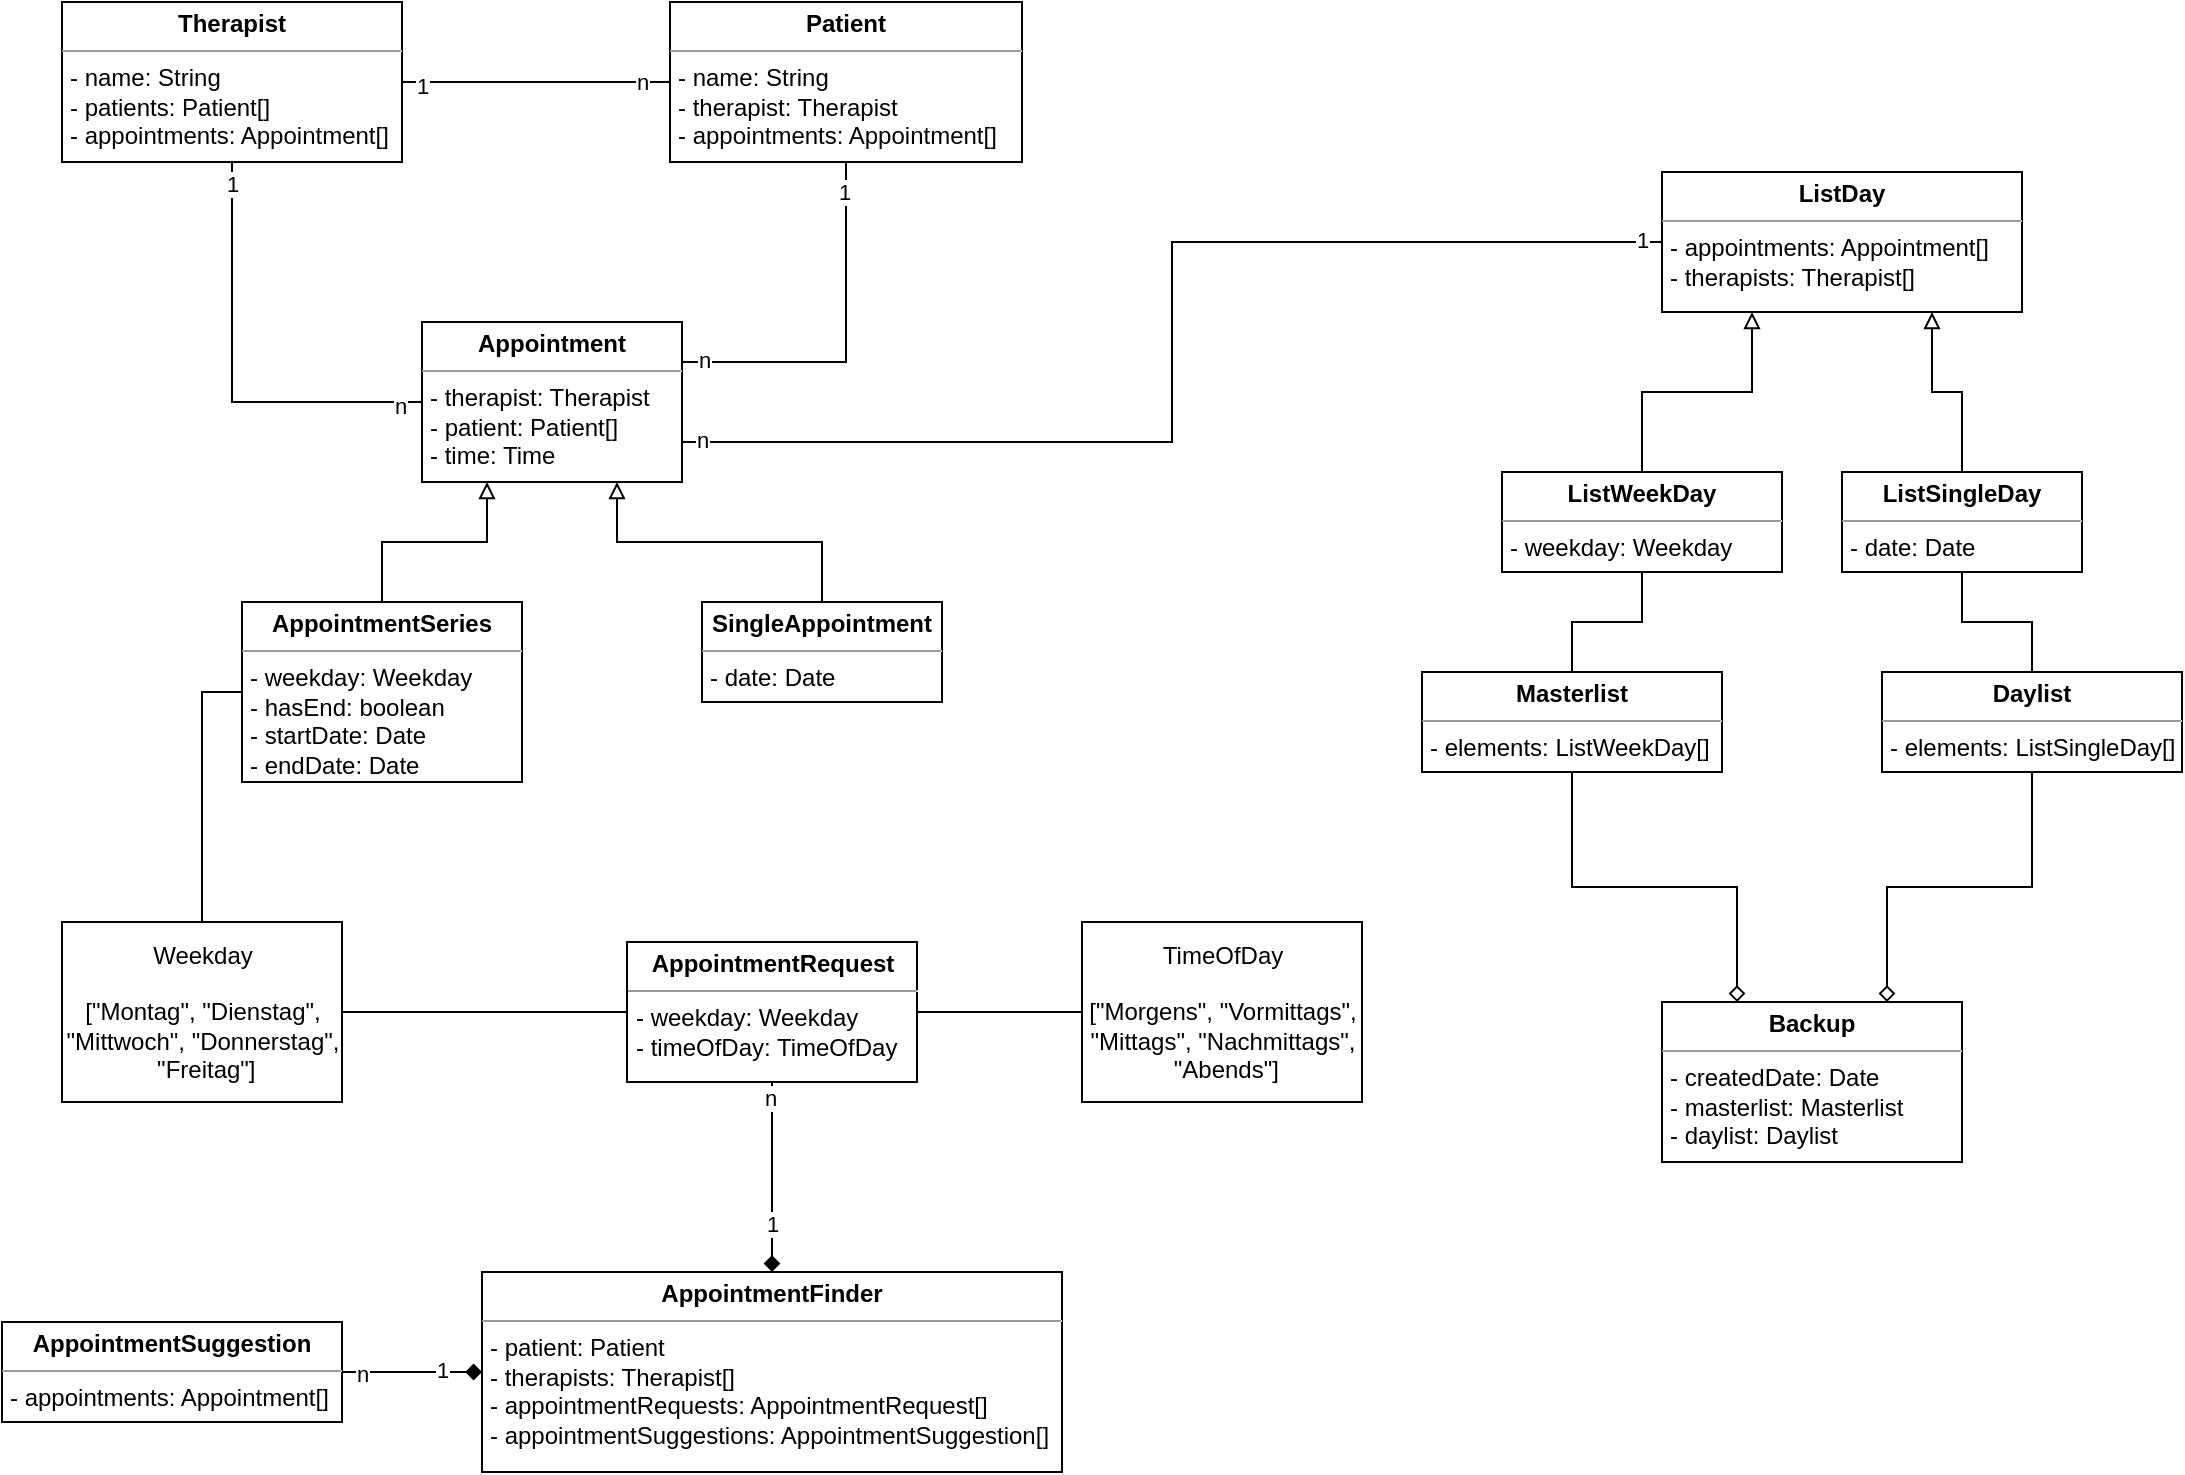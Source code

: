 <mxfile version="16.2.7" type="device"><diagram id="5_IC30oNy4ajmuIAjbog" name="Page-1"><mxGraphModel dx="1497" dy="802" grid="1" gridSize="10" guides="1" tooltips="1" connect="1" arrows="1" fold="1" page="1" pageScale="1" pageWidth="1169" pageHeight="827" math="0" shadow="0"><root><mxCell id="0"/><mxCell id="1" parent="0"/><mxCell id="iJ35UKWqu97u2thRW8kP-34" style="edgeStyle=orthogonalEdgeStyle;rounded=0;orthogonalLoop=1;jettySize=auto;html=1;exitX=1;exitY=0.5;exitDx=0;exitDy=0;entryX=0;entryY=0.5;entryDx=0;entryDy=0;endArrow=none;endFill=0;" edge="1" parent="1" source="iJ35UKWqu97u2thRW8kP-9" target="iJ35UKWqu97u2thRW8kP-33"><mxGeometry relative="1" as="geometry"/></mxCell><mxCell id="iJ35UKWqu97u2thRW8kP-9" value="Weekday&lt;br&gt;&lt;br&gt;[&quot;Montag&quot;, &quot;Dienstag&quot;, &lt;br&gt;&quot;Mittwoch&quot;, &quot;Donnerstag&quot;,&lt;br&gt;&amp;nbsp;&quot;Freitag&quot;]" style="html=1;align=center;verticalAlign=middle;rounded=0;absoluteArcSize=1;arcSize=10;dashed=0;" vertex="1" parent="1"><mxGeometry x="40" y="470" width="140" height="90" as="geometry"/></mxCell><mxCell id="iJ35UKWqu97u2thRW8kP-21" style="edgeStyle=orthogonalEdgeStyle;rounded=0;orthogonalLoop=1;jettySize=auto;html=1;exitX=1;exitY=0.25;exitDx=0;exitDy=0;entryX=0.5;entryY=1;entryDx=0;entryDy=0;endArrow=none;endFill=0;" edge="1" parent="1" source="iJ35UKWqu97u2thRW8kP-11" target="iJ35UKWqu97u2thRW8kP-12"><mxGeometry relative="1" as="geometry"/></mxCell><mxCell id="iJ35UKWqu97u2thRW8kP-24" value="n" style="edgeLabel;html=1;align=center;verticalAlign=middle;resizable=0;points=[];" vertex="1" connectable="0" parent="iJ35UKWqu97u2thRW8kP-21"><mxGeometry x="-0.882" y="1" relative="1" as="geometry"><mxPoint as="offset"/></mxGeometry></mxCell><mxCell id="iJ35UKWqu97u2thRW8kP-25" value="1" style="edgeLabel;html=1;align=center;verticalAlign=middle;resizable=0;points=[];" vertex="1" connectable="0" parent="iJ35UKWqu97u2thRW8kP-21"><mxGeometry x="0.84" y="1" relative="1" as="geometry"><mxPoint as="offset"/></mxGeometry></mxCell><mxCell id="iJ35UKWqu97u2thRW8kP-30" style="edgeStyle=orthogonalEdgeStyle;rounded=0;orthogonalLoop=1;jettySize=auto;html=1;exitX=0.25;exitY=1;exitDx=0;exitDy=0;entryX=0.5;entryY=0;entryDx=0;entryDy=0;endArrow=none;endFill=0;startArrow=block;startFill=0;" edge="1" parent="1" source="iJ35UKWqu97u2thRW8kP-11" target="iJ35UKWqu97u2thRW8kP-27"><mxGeometry relative="1" as="geometry"/></mxCell><mxCell id="iJ35UKWqu97u2thRW8kP-31" style="edgeStyle=orthogonalEdgeStyle;rounded=0;orthogonalLoop=1;jettySize=auto;html=1;exitX=0.75;exitY=1;exitDx=0;exitDy=0;entryX=0.5;entryY=0;entryDx=0;entryDy=0;endArrow=none;endFill=0;startArrow=block;startFill=0;" edge="1" parent="1" source="iJ35UKWqu97u2thRW8kP-11" target="iJ35UKWqu97u2thRW8kP-26"><mxGeometry relative="1" as="geometry"/></mxCell><mxCell id="iJ35UKWqu97u2thRW8kP-57" style="edgeStyle=orthogonalEdgeStyle;rounded=0;orthogonalLoop=1;jettySize=auto;html=1;exitX=1;exitY=0.75;exitDx=0;exitDy=0;startArrow=none;startFill=0;endArrow=none;endFill=0;entryX=0;entryY=0.5;entryDx=0;entryDy=0;" edge="1" parent="1" source="iJ35UKWqu97u2thRW8kP-11" target="iJ35UKWqu97u2thRW8kP-45"><mxGeometry relative="1" as="geometry"><mxPoint x="570" y="190" as="targetPoint"/></mxGeometry></mxCell><mxCell id="iJ35UKWqu97u2thRW8kP-58" value="1" style="edgeLabel;html=1;align=center;verticalAlign=middle;resizable=0;points=[];" vertex="1" connectable="0" parent="iJ35UKWqu97u2thRW8kP-57"><mxGeometry x="0.964" y="1" relative="1" as="geometry"><mxPoint as="offset"/></mxGeometry></mxCell><mxCell id="iJ35UKWqu97u2thRW8kP-59" value="n" style="edgeLabel;html=1;align=center;verticalAlign=middle;resizable=0;points=[];" vertex="1" connectable="0" parent="iJ35UKWqu97u2thRW8kP-57"><mxGeometry x="-0.968" y="1" relative="1" as="geometry"><mxPoint as="offset"/></mxGeometry></mxCell><mxCell id="iJ35UKWqu97u2thRW8kP-11" value="&lt;p style=&quot;margin: 0px ; margin-top: 4px ; text-align: center&quot;&gt;&lt;b&gt;Appointment&lt;/b&gt;&lt;br&gt;&lt;/p&gt;&lt;hr size=&quot;1&quot;&gt;&lt;p style=&quot;margin: 0px 0px 0px 4px&quot;&gt;- therapist: Therapist&lt;/p&gt;&lt;p style=&quot;margin: 0px 0px 0px 4px&quot;&gt;- patient: Patient[]&lt;/p&gt;&lt;p style=&quot;margin: 0px ; margin-left: 4px&quot;&gt;&lt;span&gt;- time: Time&lt;/span&gt;&lt;br&gt;&lt;/p&gt;&lt;p style=&quot;margin: 0px ; margin-left: 4px&quot;&gt;&lt;br&gt;&lt;/p&gt;" style="verticalAlign=top;align=left;overflow=fill;fontSize=12;fontFamily=Helvetica;html=1;" vertex="1" parent="1"><mxGeometry x="220" y="170" width="130" height="80" as="geometry"/></mxCell><mxCell id="iJ35UKWqu97u2thRW8kP-12" value="&lt;p style=&quot;margin: 0px ; margin-top: 4px ; text-align: center&quot;&gt;&lt;b&gt;Patient&lt;/b&gt;&lt;/p&gt;&lt;hr size=&quot;1&quot;&gt;&lt;p style=&quot;margin: 0px ; margin-left: 4px&quot;&gt;- name: String&lt;/p&gt;&lt;p style=&quot;margin: 0px ; margin-left: 4px&quot;&gt;- therapist: Therapist&lt;/p&gt;&lt;p style=&quot;margin: 0px 0px 0px 4px&quot;&gt;- appointments: Appointment[]&lt;/p&gt;&lt;p style=&quot;margin: 0px 0px 0px 4px&quot;&gt;&lt;br&gt;&lt;/p&gt;" style="verticalAlign=top;align=left;overflow=fill;fontSize=12;fontFamily=Helvetica;html=1;" vertex="1" parent="1"><mxGeometry x="344" y="10" width="176" height="80" as="geometry"/></mxCell><mxCell id="iJ35UKWqu97u2thRW8kP-15" value="" style="edgeStyle=orthogonalEdgeStyle;rounded=0;orthogonalLoop=1;jettySize=auto;html=1;entryX=0;entryY=0.5;entryDx=0;entryDy=0;endArrow=none;endFill=0;" edge="1" parent="1" source="iJ35UKWqu97u2thRW8kP-13" target="iJ35UKWqu97u2thRW8kP-12"><mxGeometry relative="1" as="geometry"><mxPoint x="260" y="100" as="targetPoint"/></mxGeometry></mxCell><mxCell id="iJ35UKWqu97u2thRW8kP-18" value="n" style="edgeLabel;html=1;align=center;verticalAlign=middle;resizable=0;points=[];" vertex="1" connectable="0" parent="iJ35UKWqu97u2thRW8kP-15"><mxGeometry x="0.789" relative="1" as="geometry"><mxPoint as="offset"/></mxGeometry></mxCell><mxCell id="iJ35UKWqu97u2thRW8kP-19" value="1" style="edgeLabel;html=1;align=center;verticalAlign=middle;resizable=0;points=[];" vertex="1" connectable="0" parent="iJ35UKWqu97u2thRW8kP-15"><mxGeometry x="-0.856" y="-2" relative="1" as="geometry"><mxPoint as="offset"/></mxGeometry></mxCell><mxCell id="iJ35UKWqu97u2thRW8kP-20" style="edgeStyle=orthogonalEdgeStyle;rounded=0;orthogonalLoop=1;jettySize=auto;html=1;exitX=0.5;exitY=1;exitDx=0;exitDy=0;entryX=0;entryY=0.5;entryDx=0;entryDy=0;endArrow=none;endFill=0;" edge="1" parent="1" source="iJ35UKWqu97u2thRW8kP-13" target="iJ35UKWqu97u2thRW8kP-11"><mxGeometry relative="1" as="geometry"/></mxCell><mxCell id="iJ35UKWqu97u2thRW8kP-28" value="1" style="edgeLabel;html=1;align=center;verticalAlign=middle;resizable=0;points=[];" vertex="1" connectable="0" parent="iJ35UKWqu97u2thRW8kP-20"><mxGeometry x="-0.903" relative="1" as="geometry"><mxPoint as="offset"/></mxGeometry></mxCell><mxCell id="iJ35UKWqu97u2thRW8kP-29" value="n" style="edgeLabel;html=1;align=center;verticalAlign=middle;resizable=0;points=[];" vertex="1" connectable="0" parent="iJ35UKWqu97u2thRW8kP-20"><mxGeometry x="0.896" y="-2" relative="1" as="geometry"><mxPoint as="offset"/></mxGeometry></mxCell><mxCell id="iJ35UKWqu97u2thRW8kP-13" value="&lt;p style=&quot;margin: 0px ; margin-top: 4px ; text-align: center&quot;&gt;&lt;b&gt;Therapist&lt;/b&gt;&lt;br&gt;&lt;/p&gt;&lt;hr size=&quot;1&quot;&gt;&lt;p style=&quot;margin: 0px ; margin-left: 4px&quot;&gt;- name: String&lt;/p&gt;&lt;p style=&quot;margin: 0px ; margin-left: 4px&quot;&gt;- patients: Patient[]&lt;/p&gt;&lt;p style=&quot;margin: 0px ; margin-left: 4px&quot;&gt;- appointments: Appointment[]&lt;/p&gt;&lt;p style=&quot;margin: 0px ; margin-left: 4px&quot;&gt;&lt;br&gt;&lt;/p&gt;" style="verticalAlign=top;align=left;overflow=fill;fontSize=12;fontFamily=Helvetica;html=1;" vertex="1" parent="1"><mxGeometry x="40" y="10" width="170" height="80" as="geometry"/></mxCell><mxCell id="iJ35UKWqu97u2thRW8kP-26" value="&lt;p style=&quot;margin: 0px ; margin-top: 4px ; text-align: center&quot;&gt;&lt;b&gt;SingleAppointment&lt;/b&gt;&lt;/p&gt;&lt;hr size=&quot;1&quot;&gt;&lt;p style=&quot;margin: 0px ; margin-left: 4px&quot;&gt;&lt;span&gt;- date: Date&lt;/span&gt;&lt;br&gt;&lt;/p&gt;&lt;p style=&quot;margin: 0px ; margin-left: 4px&quot;&gt;&lt;br&gt;&lt;/p&gt;" style="verticalAlign=top;align=left;overflow=fill;fontSize=12;fontFamily=Helvetica;html=1;" vertex="1" parent="1"><mxGeometry x="360" y="310" width="120" height="50" as="geometry"/></mxCell><mxCell id="iJ35UKWqu97u2thRW8kP-32" style="edgeStyle=orthogonalEdgeStyle;rounded=0;orthogonalLoop=1;jettySize=auto;html=1;exitX=0;exitY=0.5;exitDx=0;exitDy=0;entryX=0.5;entryY=0;entryDx=0;entryDy=0;endArrow=none;endFill=0;" edge="1" parent="1" source="iJ35UKWqu97u2thRW8kP-27" target="iJ35UKWqu97u2thRW8kP-9"><mxGeometry relative="1" as="geometry"/></mxCell><mxCell id="iJ35UKWqu97u2thRW8kP-27" value="&lt;p style=&quot;margin: 0px ; margin-top: 4px ; text-align: center&quot;&gt;&lt;b&gt;AppointmentSeries&lt;/b&gt;&lt;/p&gt;&lt;hr size=&quot;1&quot;&gt;&lt;p style=&quot;margin: 0px ; margin-left: 4px&quot;&gt;&lt;span&gt;- weekday: Weekday&lt;/span&gt;&lt;br&gt;&lt;/p&gt;&lt;p style=&quot;margin: 0px ; margin-left: 4px&quot;&gt;&lt;span&gt;- hasEnd: boolean&lt;/span&gt;&lt;/p&gt;&lt;p style=&quot;margin: 0px ; margin-left: 4px&quot;&gt;&lt;span&gt;- startDate: Date&lt;/span&gt;&lt;/p&gt;&lt;p style=&quot;margin: 0px ; margin-left: 4px&quot;&gt;&lt;span&gt;- endDate: Date&lt;/span&gt;&lt;/p&gt;&lt;p style=&quot;margin: 0px ; margin-left: 4px&quot;&gt;&lt;br&gt;&lt;/p&gt;" style="verticalAlign=top;align=left;overflow=fill;fontSize=12;fontFamily=Helvetica;html=1;" vertex="1" parent="1"><mxGeometry x="130" y="310" width="140" height="90" as="geometry"/></mxCell><mxCell id="iJ35UKWqu97u2thRW8kP-36" style="edgeStyle=orthogonalEdgeStyle;rounded=0;orthogonalLoop=1;jettySize=auto;html=1;exitX=1;exitY=0.5;exitDx=0;exitDy=0;entryX=0;entryY=0.5;entryDx=0;entryDy=0;startArrow=none;startFill=0;endArrow=none;endFill=0;" edge="1" parent="1" source="iJ35UKWqu97u2thRW8kP-33" target="iJ35UKWqu97u2thRW8kP-35"><mxGeometry relative="1" as="geometry"/></mxCell><mxCell id="iJ35UKWqu97u2thRW8kP-42" style="edgeStyle=orthogonalEdgeStyle;rounded=0;orthogonalLoop=1;jettySize=auto;html=1;exitX=0.5;exitY=1;exitDx=0;exitDy=0;entryX=0.5;entryY=0;entryDx=0;entryDy=0;startArrow=none;startFill=0;endArrow=diamond;endFill=1;" edge="1" parent="1" source="iJ35UKWqu97u2thRW8kP-33" target="iJ35UKWqu97u2thRW8kP-37"><mxGeometry relative="1" as="geometry"/></mxCell><mxCell id="iJ35UKWqu97u2thRW8kP-43" value="1" style="edgeLabel;html=1;align=center;verticalAlign=middle;resizable=0;points=[];" vertex="1" connectable="0" parent="iJ35UKWqu97u2thRW8kP-42"><mxGeometry x="0.839" relative="1" as="geometry"><mxPoint y="-17" as="offset"/></mxGeometry></mxCell><mxCell id="iJ35UKWqu97u2thRW8kP-44" value="n" style="edgeLabel;html=1;align=center;verticalAlign=middle;resizable=0;points=[];" vertex="1" connectable="0" parent="iJ35UKWqu97u2thRW8kP-42"><mxGeometry x="-0.839" y="-1" relative="1" as="geometry"><mxPoint as="offset"/></mxGeometry></mxCell><mxCell id="iJ35UKWqu97u2thRW8kP-33" value="&lt;p style=&quot;margin: 0px ; margin-top: 4px ; text-align: center&quot;&gt;&lt;b&gt;AppointmentRequest&lt;/b&gt;&lt;/p&gt;&lt;hr size=&quot;1&quot;&gt;&lt;p style=&quot;margin: 0px ; margin-left: 4px&quot;&gt;&lt;span&gt;- weekday: Weekday&lt;/span&gt;&lt;br&gt;&lt;/p&gt;&lt;p style=&quot;margin: 0px ; margin-left: 4px&quot;&gt;&lt;span&gt;- timeOfDay: TimeOfDay&lt;/span&gt;&lt;/p&gt;&lt;br&gt;&lt;p style=&quot;margin: 0px ; margin-left: 4px&quot;&gt;&lt;br&gt;&lt;/p&gt;" style="verticalAlign=top;align=left;overflow=fill;fontSize=12;fontFamily=Helvetica;html=1;" vertex="1" parent="1"><mxGeometry x="322.5" y="480" width="145" height="70" as="geometry"/></mxCell><mxCell id="iJ35UKWqu97u2thRW8kP-35" value="TimeOfDay&lt;br&gt;&lt;br&gt;[&quot;Morgens&quot;, &quot;Vormittags&quot;, &lt;br&gt;&quot;Mittags&quot;, &quot;Nachmittags&quot;,&lt;br&gt;&amp;nbsp;&quot;Abends&quot;]" style="html=1;align=center;verticalAlign=middle;rounded=0;absoluteArcSize=1;arcSize=10;dashed=0;" vertex="1" parent="1"><mxGeometry x="550" y="470" width="140" height="90" as="geometry"/></mxCell><mxCell id="iJ35UKWqu97u2thRW8kP-37" value="&lt;p style=&quot;margin: 0px ; margin-top: 4px ; text-align: center&quot;&gt;&lt;b&gt;AppointmentFinder&lt;/b&gt;&lt;/p&gt;&lt;hr size=&quot;1&quot;&gt;&lt;p style=&quot;margin: 0px ; margin-left: 4px&quot;&gt;&lt;span&gt;- patient: Patient&lt;/span&gt;&lt;/p&gt;&lt;p style=&quot;margin: 0px ; margin-left: 4px&quot;&gt;&lt;span&gt;- therapists: Therapist[]&lt;/span&gt;&lt;/p&gt;&lt;p style=&quot;margin: 0px ; margin-left: 4px&quot;&gt;&lt;span&gt;- appointmentRequests: AppointmentRequest[]&lt;/span&gt;&lt;/p&gt;&lt;p style=&quot;margin: 0px ; margin-left: 4px&quot;&gt;&lt;span&gt;- appointmentSuggestions: AppointmentSuggestion[]&lt;/span&gt;&lt;/p&gt;&lt;p style=&quot;margin: 0px ; margin-left: 4px&quot;&gt;&lt;br&gt;&lt;/p&gt;" style="verticalAlign=top;align=left;overflow=fill;fontSize=12;fontFamily=Helvetica;html=1;" vertex="1" parent="1"><mxGeometry x="250" y="645" width="290" height="100" as="geometry"/></mxCell><mxCell id="iJ35UKWqu97u2thRW8kP-39" style="edgeStyle=orthogonalEdgeStyle;rounded=0;orthogonalLoop=1;jettySize=auto;html=1;exitX=1;exitY=0.5;exitDx=0;exitDy=0;entryX=0;entryY=0.5;entryDx=0;entryDy=0;startArrow=none;startFill=0;endArrow=diamond;endFill=1;" edge="1" parent="1" source="iJ35UKWqu97u2thRW8kP-38" target="iJ35UKWqu97u2thRW8kP-37"><mxGeometry relative="1" as="geometry"/></mxCell><mxCell id="iJ35UKWqu97u2thRW8kP-40" value="1" style="edgeLabel;html=1;align=center;verticalAlign=middle;resizable=0;points=[];" vertex="1" connectable="0" parent="iJ35UKWqu97u2thRW8kP-39"><mxGeometry x="0.8" y="1" relative="1" as="geometry"><mxPoint x="-13" as="offset"/></mxGeometry></mxCell><mxCell id="iJ35UKWqu97u2thRW8kP-41" value="n" style="edgeLabel;html=1;align=center;verticalAlign=middle;resizable=0;points=[];" vertex="1" connectable="0" parent="iJ35UKWqu97u2thRW8kP-39"><mxGeometry x="-0.783" y="-1" relative="1" as="geometry"><mxPoint x="2" as="offset"/></mxGeometry></mxCell><mxCell id="iJ35UKWqu97u2thRW8kP-38" value="&lt;p style=&quot;margin: 0px ; margin-top: 4px ; text-align: center&quot;&gt;&lt;b&gt;AppointmentSuggestion&lt;/b&gt;&lt;/p&gt;&lt;hr size=&quot;1&quot;&gt;&lt;p style=&quot;margin: 0px ; margin-left: 4px&quot;&gt;&lt;span&gt;- appointments: Appointment[]&lt;/span&gt;&lt;/p&gt;&lt;p style=&quot;margin: 0px ; margin-left: 4px&quot;&gt;&lt;br&gt;&lt;/p&gt;" style="verticalAlign=top;align=left;overflow=fill;fontSize=12;fontFamily=Helvetica;html=1;" vertex="1" parent="1"><mxGeometry x="10" y="670" width="170" height="50" as="geometry"/></mxCell><mxCell id="iJ35UKWqu97u2thRW8kP-49" style="edgeStyle=orthogonalEdgeStyle;rounded=0;orthogonalLoop=1;jettySize=auto;html=1;exitX=0.75;exitY=1;exitDx=0;exitDy=0;entryX=0.5;entryY=0;entryDx=0;entryDy=0;startArrow=block;startFill=0;endArrow=none;endFill=0;" edge="1" parent="1" source="iJ35UKWqu97u2thRW8kP-45" target="iJ35UKWqu97u2thRW8kP-47"><mxGeometry relative="1" as="geometry"/></mxCell><mxCell id="iJ35UKWqu97u2thRW8kP-50" style="edgeStyle=orthogonalEdgeStyle;rounded=0;orthogonalLoop=1;jettySize=auto;html=1;exitX=0.25;exitY=1;exitDx=0;exitDy=0;entryX=0.5;entryY=0;entryDx=0;entryDy=0;startArrow=block;startFill=0;endArrow=none;endFill=0;" edge="1" parent="1" source="iJ35UKWqu97u2thRW8kP-45" target="iJ35UKWqu97u2thRW8kP-46"><mxGeometry relative="1" as="geometry"/></mxCell><mxCell id="iJ35UKWqu97u2thRW8kP-45" value="&lt;p style=&quot;margin: 0px ; margin-top: 4px ; text-align: center&quot;&gt;&lt;b&gt;ListDay&lt;/b&gt;&lt;/p&gt;&lt;hr size=&quot;1&quot;&gt;&lt;p style=&quot;margin: 0px ; margin-left: 4px&quot;&gt;&lt;span&gt;- appointments: Appointment[]&lt;/span&gt;&lt;br&gt;&lt;/p&gt;&lt;p style=&quot;margin: 0px 0px 0px 4px&quot;&gt;- therapists: Therapist[]&lt;/p&gt;&lt;div&gt;&lt;br&gt;&lt;/div&gt;" style="verticalAlign=top;align=left;overflow=fill;fontSize=12;fontFamily=Helvetica;html=1;" vertex="1" parent="1"><mxGeometry x="840" y="95" width="180" height="70" as="geometry"/></mxCell><mxCell id="iJ35UKWqu97u2thRW8kP-55" style="edgeStyle=orthogonalEdgeStyle;rounded=0;orthogonalLoop=1;jettySize=auto;html=1;exitX=0.5;exitY=1;exitDx=0;exitDy=0;entryX=0.5;entryY=0;entryDx=0;entryDy=0;startArrow=none;startFill=0;endArrow=none;endFill=0;" edge="1" parent="1" source="iJ35UKWqu97u2thRW8kP-46" target="iJ35UKWqu97u2thRW8kP-51"><mxGeometry relative="1" as="geometry"/></mxCell><mxCell id="iJ35UKWqu97u2thRW8kP-46" value="&lt;p style=&quot;margin: 0px ; margin-top: 4px ; text-align: center&quot;&gt;&lt;b&gt;ListWeekDay&lt;/b&gt;&lt;/p&gt;&lt;hr size=&quot;1&quot;&gt;&lt;p style=&quot;margin: 0px ; margin-left: 4px&quot;&gt;&lt;span&gt;- weekday: Weekday&lt;/span&gt;&lt;/p&gt;&lt;p style=&quot;margin: 0px ; margin-left: 4px&quot;&gt;&lt;br&gt;&lt;/p&gt;" style="verticalAlign=top;align=left;overflow=fill;fontSize=12;fontFamily=Helvetica;html=1;" vertex="1" parent="1"><mxGeometry x="760" y="245" width="140" height="50" as="geometry"/></mxCell><mxCell id="iJ35UKWqu97u2thRW8kP-47" value="&lt;p style=&quot;margin: 0px ; margin-top: 4px ; text-align: center&quot;&gt;&lt;b&gt;ListSingleDay&lt;/b&gt;&lt;/p&gt;&lt;hr size=&quot;1&quot;&gt;&lt;p style=&quot;margin: 0px ; margin-left: 4px&quot;&gt;&lt;span&gt;- date: Date&lt;/span&gt;&lt;/p&gt;&lt;p style=&quot;margin: 0px ; margin-left: 4px&quot;&gt;&lt;br&gt;&lt;/p&gt;" style="verticalAlign=top;align=left;overflow=fill;fontSize=12;fontFamily=Helvetica;html=1;" vertex="1" parent="1"><mxGeometry x="930" y="245" width="120" height="50" as="geometry"/></mxCell><mxCell id="iJ35UKWqu97u2thRW8kP-62" style="edgeStyle=orthogonalEdgeStyle;rounded=0;orthogonalLoop=1;jettySize=auto;html=1;exitX=0.5;exitY=1;exitDx=0;exitDy=0;entryX=0.25;entryY=0;entryDx=0;entryDy=0;startArrow=none;startFill=0;endArrow=diamond;endFill=0;" edge="1" parent="1" source="iJ35UKWqu97u2thRW8kP-51" target="iJ35UKWqu97u2thRW8kP-60"><mxGeometry relative="1" as="geometry"/></mxCell><mxCell id="iJ35UKWqu97u2thRW8kP-51" value="&lt;p style=&quot;margin: 0px ; margin-top: 4px ; text-align: center&quot;&gt;&lt;b&gt;Masterlist&lt;/b&gt;&lt;/p&gt;&lt;hr size=&quot;1&quot;&gt;&lt;p style=&quot;margin: 0px ; margin-left: 4px&quot;&gt;&lt;span&gt;- elements: ListWeekDay[]&lt;/span&gt;&lt;/p&gt;&lt;p style=&quot;margin: 0px ; margin-left: 4px&quot;&gt;&lt;br&gt;&lt;/p&gt;" style="verticalAlign=top;align=left;overflow=fill;fontSize=12;fontFamily=Helvetica;html=1;" vertex="1" parent="1"><mxGeometry x="720" y="345" width="150" height="50" as="geometry"/></mxCell><mxCell id="iJ35UKWqu97u2thRW8kP-54" style="edgeStyle=orthogonalEdgeStyle;rounded=0;orthogonalLoop=1;jettySize=auto;html=1;exitX=0.5;exitY=0;exitDx=0;exitDy=0;entryX=0.5;entryY=1;entryDx=0;entryDy=0;startArrow=none;startFill=0;endArrow=none;endFill=0;" edge="1" parent="1" source="iJ35UKWqu97u2thRW8kP-53" target="iJ35UKWqu97u2thRW8kP-47"><mxGeometry relative="1" as="geometry"/></mxCell><mxCell id="iJ35UKWqu97u2thRW8kP-61" style="edgeStyle=orthogonalEdgeStyle;rounded=0;orthogonalLoop=1;jettySize=auto;html=1;exitX=0.5;exitY=1;exitDx=0;exitDy=0;entryX=0.75;entryY=0;entryDx=0;entryDy=0;startArrow=none;startFill=0;endArrow=diamond;endFill=0;" edge="1" parent="1" source="iJ35UKWqu97u2thRW8kP-53" target="iJ35UKWqu97u2thRW8kP-60"><mxGeometry relative="1" as="geometry"/></mxCell><mxCell id="iJ35UKWqu97u2thRW8kP-53" value="&lt;p style=&quot;margin: 0px ; margin-top: 4px ; text-align: center&quot;&gt;&lt;b&gt;Daylist&lt;/b&gt;&lt;/p&gt;&lt;hr size=&quot;1&quot;&gt;&lt;p style=&quot;margin: 0px ; margin-left: 4px&quot;&gt;&lt;span&gt;- elements: ListSingleDay[]&lt;/span&gt;&lt;/p&gt;&lt;p style=&quot;margin: 0px ; margin-left: 4px&quot;&gt;&lt;br&gt;&lt;/p&gt;" style="verticalAlign=top;align=left;overflow=fill;fontSize=12;fontFamily=Helvetica;html=1;" vertex="1" parent="1"><mxGeometry x="950" y="345" width="150" height="50" as="geometry"/></mxCell><mxCell id="iJ35UKWqu97u2thRW8kP-60" value="&lt;p style=&quot;margin: 0px ; margin-top: 4px ; text-align: center&quot;&gt;&lt;b&gt;Backup&lt;/b&gt;&lt;/p&gt;&lt;hr size=&quot;1&quot;&gt;&lt;p style=&quot;margin: 0px ; margin-left: 4px&quot;&gt;&lt;span&gt;- createdDate: Date&lt;/span&gt;&lt;br&gt;&lt;/p&gt;&lt;p style=&quot;margin: 0px ; margin-left: 4px&quot;&gt;&lt;span&gt;- masterlist: Masterlist&lt;/span&gt;&lt;/p&gt;&lt;p style=&quot;margin: 0px ; margin-left: 4px&quot;&gt;&lt;span&gt;- daylist: Daylist&lt;/span&gt;&lt;/p&gt;&lt;p style=&quot;margin: 0px ; margin-left: 4px&quot;&gt;&lt;br&gt;&lt;/p&gt;" style="verticalAlign=top;align=left;overflow=fill;fontSize=12;fontFamily=Helvetica;html=1;" vertex="1" parent="1"><mxGeometry x="840" y="510" width="150" height="80" as="geometry"/></mxCell></root></mxGraphModel></diagram></mxfile>
